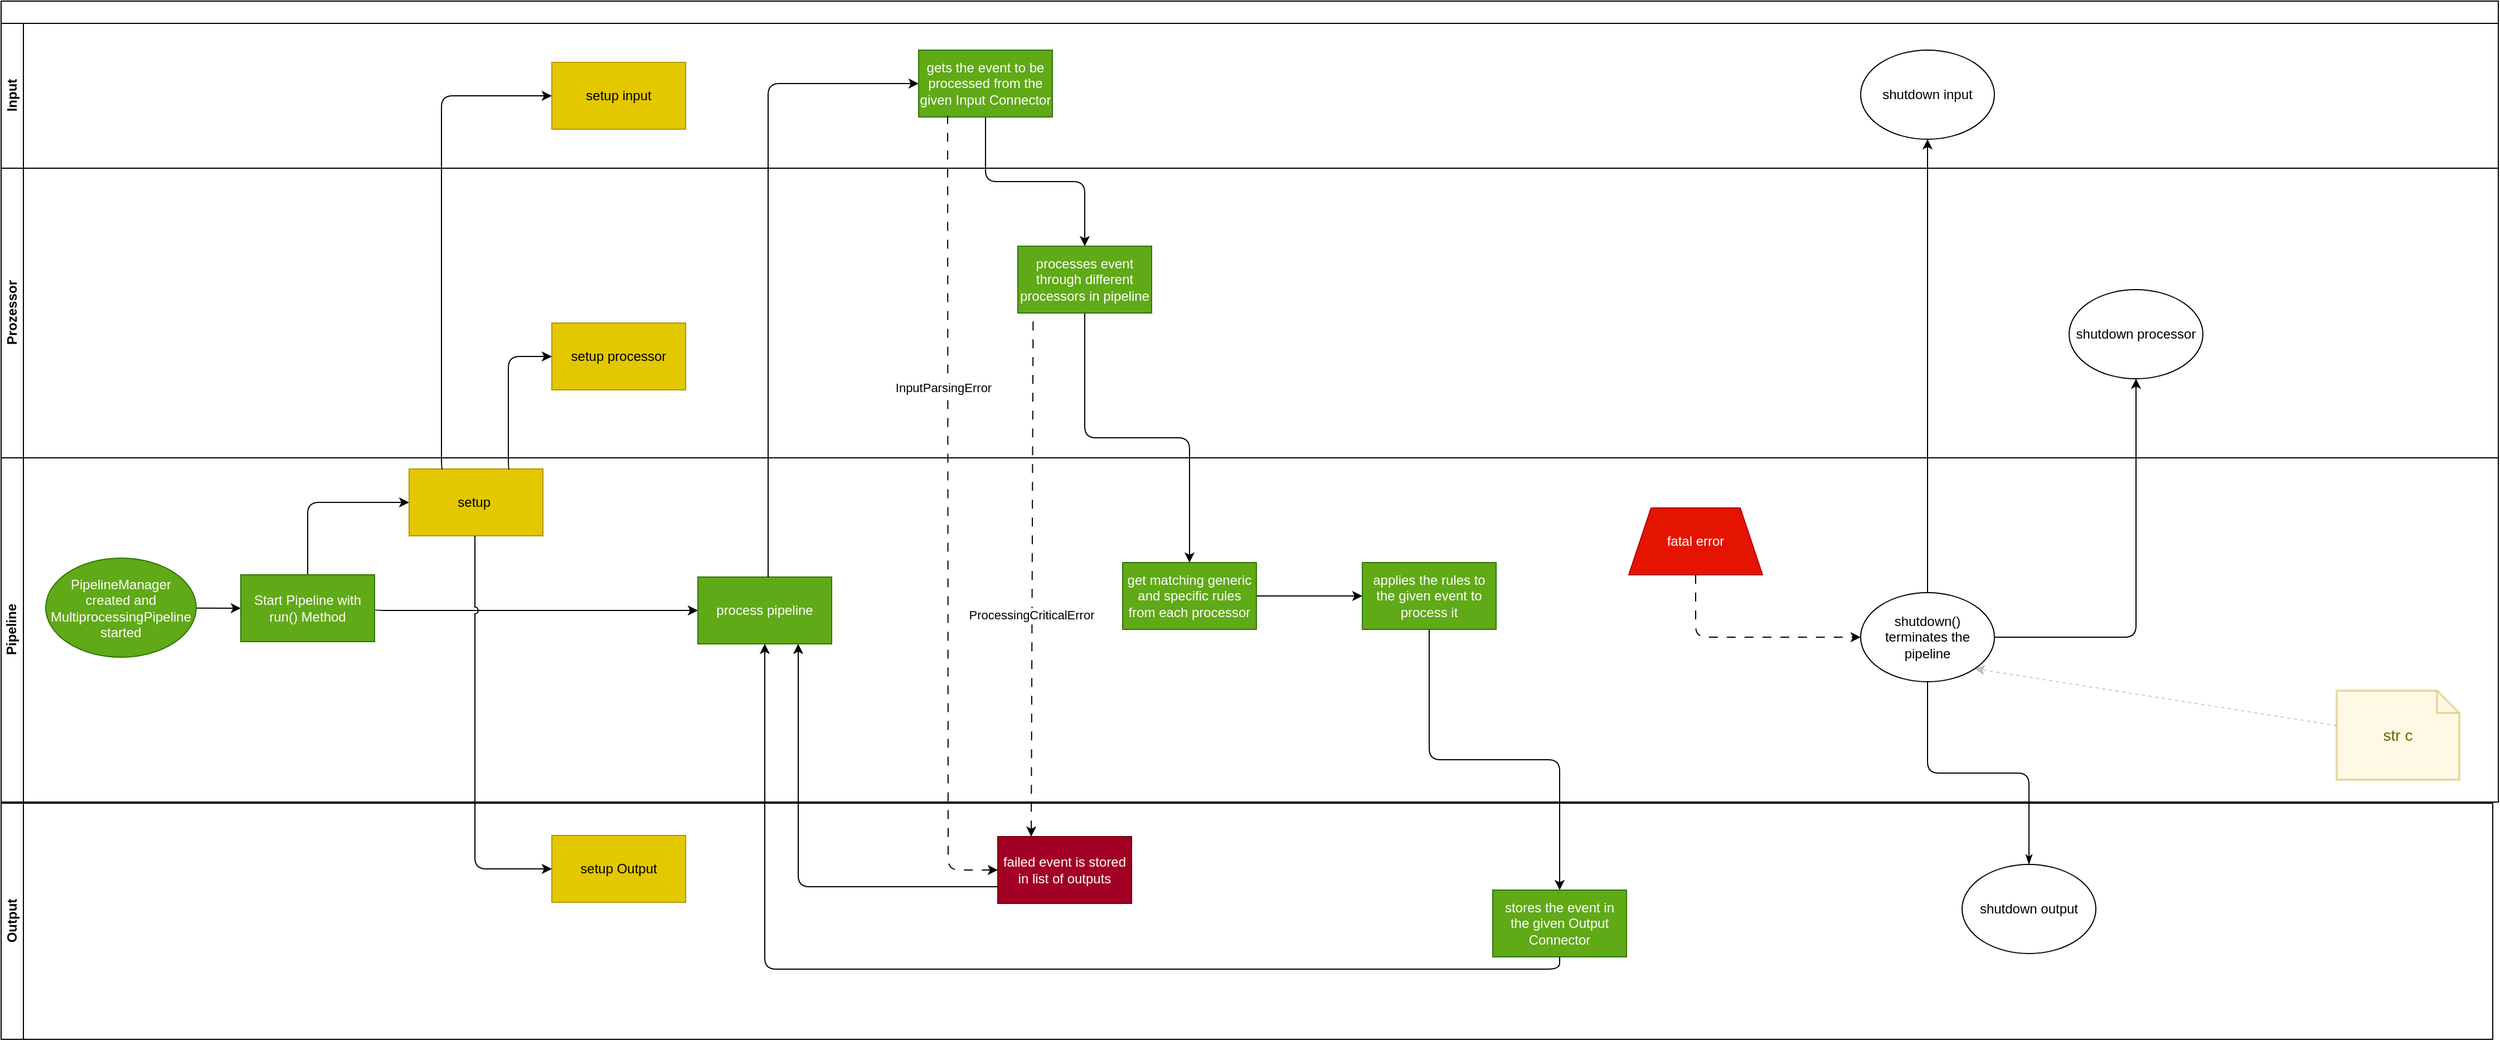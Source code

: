 <mxfile>
    <diagram id="dLlubgwYXh7pxlaa3Xrq" name="Page-1">
        <mxGraphModel dx="832" dy="563" grid="1" gridSize="10" guides="1" tooltips="1" connect="1" arrows="1" fold="1" page="1" pageScale="1" pageWidth="850" pageHeight="1100" math="0" shadow="0">
            <root>
                <mxCell id="0"/>
                <mxCell id="1" parent="0"/>
                <mxCell id="28" value="&lt;br&gt;" style="swimlane;childLayout=stackLayout;resizeParent=1;resizeParentMax=0;horizontal=1;startSize=20;horizontalStack=0;html=1;" parent="1" vertex="1">
                    <mxGeometry x="15" y="41" width="2240" height="719" as="geometry"/>
                </mxCell>
                <mxCell id="29" value="Input" style="swimlane;startSize=20;horizontal=0;html=1;" parent="28" vertex="1">
                    <mxGeometry y="20" width="2240" height="130" as="geometry"/>
                </mxCell>
                <mxCell id="80" value="shutdown input" style="ellipse;whiteSpace=wrap;html=1;" parent="29" vertex="1">
                    <mxGeometry x="1668" y="24" width="120" height="80" as="geometry"/>
                </mxCell>
                <mxCell id="91" value="setup input" style="whiteSpace=wrap;html=1;fillColor=#e3c800;strokeColor=#B09500;fontColor=#000000;rounded=0;" parent="29" vertex="1">
                    <mxGeometry x="494" y="35" width="120" height="60" as="geometry"/>
                </mxCell>
                <mxCell id="31" value="Prozessor" style="swimlane;startSize=20;horizontal=0;html=1;" parent="28" vertex="1">
                    <mxGeometry y="150" width="2240" height="260" as="geometry"/>
                </mxCell>
                <mxCell id="81" value="shutdown processor" style="ellipse;whiteSpace=wrap;html=1;" parent="31" vertex="1">
                    <mxGeometry x="1855" y="109" width="120" height="80" as="geometry"/>
                </mxCell>
                <mxCell id="85" value="setup processor" style="whiteSpace=wrap;html=1;fillColor=#e3c800;strokeColor=#B09500;fontColor=#000000;rounded=0;" parent="31" vertex="1">
                    <mxGeometry x="494" y="139" width="120" height="60" as="geometry"/>
                </mxCell>
                <mxCell id="30" value="Pipeline" style="swimlane;startSize=20;horizontal=0;html=1;" parent="28" vertex="1">
                    <mxGeometry y="410" width="2240" height="309" as="geometry"/>
                </mxCell>
                <mxCell id="73" value="" style="edgeStyle=none;html=1;entryX=0;entryY=0.5;entryDx=0;entryDy=0;" parent="30" source="48" target="71" edge="1">
                    <mxGeometry relative="1" as="geometry">
                        <mxPoint x="255" y="139" as="targetPoint"/>
                    </mxGeometry>
                </mxCell>
                <mxCell id="48" value="PipelineManager created and MultiprocessingPipeline started" style="ellipse;whiteSpace=wrap;html=1;rounded=1;shadow=0;glass=0;sketch=0;fillColor=#60a917;fontColor=#ffffff;strokeColor=#2D7600;" parent="30" vertex="1">
                    <mxGeometry x="40" y="90" width="135" height="89" as="geometry"/>
                </mxCell>
                <mxCell id="84" value="" style="edgeStyle=orthogonalEdgeStyle;html=1;exitX=0.5;exitY=0;exitDx=0;exitDy=0;entryX=0;entryY=0.5;entryDx=0;entryDy=0;" parent="30" source="71" target="83" edge="1">
                    <mxGeometry relative="1" as="geometry"/>
                </mxCell>
                <mxCell id="97" value="" style="jumpStyle=arc;html=1;edgeStyle=orthogonalEdgeStyle;exitX=1;exitY=0.5;exitDx=0;exitDy=0;entryX=0;entryY=0.5;entryDx=0;entryDy=0;" parent="30" source="71" target="94" edge="1">
                    <mxGeometry relative="1" as="geometry">
                        <mxPoint x="665" y="149" as="targetPoint"/>
                        <Array as="points">
                            <mxPoint x="335" y="137"/>
                        </Array>
                    </mxGeometry>
                </mxCell>
                <mxCell id="71" value="Start Pipeline with run() Method" style="rounded=0;whiteSpace=wrap;html=1;fillColor=#60a917;fontColor=#ffffff;strokeColor=#2D7600;" parent="30" vertex="1">
                    <mxGeometry x="215" y="105" width="120" height="60" as="geometry"/>
                </mxCell>
                <mxCell id="83" value="setup&amp;nbsp;" style="whiteSpace=wrap;html=1;fillColor=#e3c800;strokeColor=#B09500;fontColor=#000000;rounded=0;" parent="30" vertex="1">
                    <mxGeometry x="366" y="10" width="120" height="60" as="geometry"/>
                </mxCell>
                <mxCell id="94" value="process pipeline" style="whiteSpace=wrap;html=1;fillColor=#60a917;strokeColor=#2D7600;fontColor=#ffffff;rounded=0;" parent="30" vertex="1">
                    <mxGeometry x="625" y="107" width="120" height="60" as="geometry"/>
                </mxCell>
                <mxCell id="99" value="fatal error" style="shape=trapezoid;perimeter=trapezoidPerimeter;whiteSpace=wrap;html=1;fixedSize=1;fillColor=#e51400;fontColor=#ffffff;strokeColor=#B20000;" parent="30" vertex="1">
                    <mxGeometry x="1460" y="45" width="120" height="60" as="geometry"/>
                </mxCell>
                <mxCell id="103" value="str c" style="shape=note;strokeWidth=2;fontSize=14;size=20;whiteSpace=wrap;html=1;fillColor=#fff2cc;strokeColor=#d6b656;fontColor=#666600;opacity=50;" parent="30" vertex="1">
                    <mxGeometry x="2095" y="209" width="110.0" height="80" as="geometry"/>
                </mxCell>
                <mxCell id="86" value="" style="edgeStyle=orthogonalEdgeStyle;html=1;exitX=0.75;exitY=0;exitDx=0;exitDy=0;entryX=0;entryY=0.5;entryDx=0;entryDy=0;" parent="28" source="83" target="85" edge="1">
                    <mxGeometry relative="1" as="geometry">
                        <mxPoint x="444.0" y="519" as="sourcePoint"/>
                        <mxPoint x="545" y="319" as="targetPoint"/>
                        <Array as="points">
                            <mxPoint x="455" y="420"/>
                            <mxPoint x="455" y="319"/>
                        </Array>
                    </mxGeometry>
                </mxCell>
                <mxCell id="92" value="" style="edgeStyle=orthogonalEdgeStyle;html=1;entryX=0;entryY=0.5;entryDx=0;entryDy=0;exitX=0.25;exitY=0;exitDx=0;exitDy=0;" parent="28" source="83" target="91" edge="1">
                    <mxGeometry relative="1" as="geometry">
                        <Array as="points">
                            <mxPoint x="395" y="420"/>
                            <mxPoint x="395" y="85"/>
                        </Array>
                        <mxPoint x="395" y="399" as="sourcePoint"/>
                        <mxPoint x="444" y="85" as="targetPoint"/>
                    </mxGeometry>
                </mxCell>
                <mxCell id="32" value="Output" style="swimlane;startSize=20;horizontal=0;html=1;" parent="1" vertex="1">
                    <mxGeometry x="15" y="761" width="2235" height="212" as="geometry"/>
                </mxCell>
                <mxCell id="49" value="shutdown() terminates the pipeline" style="ellipse;whiteSpace=wrap;html=1;rounded=1;shadow=0;glass=0;sketch=0;" parent="32" vertex="1">
                    <mxGeometry x="1668" y="-189" width="120" height="80" as="geometry"/>
                </mxCell>
                <mxCell id="61" value="failed event is stored in list of outputs" style="whiteSpace=wrap;html=1;fillColor=#a20025;strokeColor=#6F0000;fontColor=#ffffff;" parent="32" vertex="1">
                    <mxGeometry x="894" y="30" width="120" height="60" as="geometry"/>
                </mxCell>
                <mxCell id="82" value="shutdown output" style="ellipse;whiteSpace=wrap;html=1;" parent="32" vertex="1">
                    <mxGeometry x="1759" y="55" width="120" height="80" as="geometry"/>
                </mxCell>
                <mxCell id="70" value="" style="edgeStyle=orthogonalEdgeStyle;html=1;endArrow=none;endFill=0;startArrow=classicThin;startFill=1;exitX=0.5;exitY=0;exitDx=0;exitDy=0;" parent="32" source="82" target="49" edge="1">
                    <mxGeometry relative="1" as="geometry">
                        <mxPoint x="1801" y="45" as="sourcePoint"/>
                    </mxGeometry>
                </mxCell>
                <mxCell id="89" value="setup Output" style="whiteSpace=wrap;html=1;fillColor=#e3c800;strokeColor=#B09500;fontColor=#000000;rounded=0;" parent="32" vertex="1">
                    <mxGeometry x="494" y="29" width="120" height="60" as="geometry"/>
                </mxCell>
                <mxCell id="36" value="" style="edgeStyle=orthogonalEdgeStyle;html=1;entryX=0;entryY=0.5;entryDx=0;entryDy=0;jumpStyle=arc;" parent="1" source="94" target="34" edge="1">
                    <mxGeometry relative="1" as="geometry">
                        <mxPoint x="108" y="512" as="sourcePoint"/>
                        <mxPoint x="110" y="111" as="targetPoint"/>
                        <Array as="points">
                            <mxPoint x="703" y="115"/>
                        </Array>
                    </mxGeometry>
                </mxCell>
                <mxCell id="38" value="" style="edgeStyle=orthogonalEdgeStyle;html=1;" parent="1" source="34" target="37" edge="1">
                    <mxGeometry relative="1" as="geometry"/>
                </mxCell>
                <mxCell id="34" value="gets the event to be processed from the given Input Connector" style="whiteSpace=wrap;html=1;fillColor=#60a917;fontColor=#ffffff;strokeColor=#2D7600;" parent="1" vertex="1">
                    <mxGeometry x="838" y="85" width="120" height="60" as="geometry"/>
                </mxCell>
                <mxCell id="41" value="" style="edgeStyle=orthogonalEdgeStyle;html=1;entryX=0.5;entryY=0;entryDx=0;entryDy=0;" parent="1" source="37" target="39" edge="1">
                    <mxGeometry relative="1" as="geometry">
                        <mxPoint x="987" y="401" as="targetPoint"/>
                    </mxGeometry>
                </mxCell>
                <mxCell id="37" value="processes event through different processors in pipeline" style="whiteSpace=wrap;html=1;fillColor=#60a917;fontColor=#ffffff;strokeColor=#2D7600;" parent="1" vertex="1">
                    <mxGeometry x="927" y="261" width="120" height="60" as="geometry"/>
                </mxCell>
                <mxCell id="44" value="" style="edgeStyle=orthogonalEdgeStyle;html=1;" parent="1" source="39" target="43" edge="1">
                    <mxGeometry relative="1" as="geometry"/>
                </mxCell>
                <mxCell id="39" value="get matching generic and specific rules from each processor" style="whiteSpace=wrap;html=1;fillColor=#60a917;fontColor=#ffffff;strokeColor=#2D7600;" parent="1" vertex="1">
                    <mxGeometry x="1021" y="545" width="120" height="60" as="geometry"/>
                </mxCell>
                <mxCell id="47" value="" style="edgeStyle=orthogonalEdgeStyle;html=1;entryX=0.5;entryY=0;entryDx=0;entryDy=0;jumpStyle=arc;" parent="1" source="43" target="45" edge="1">
                    <mxGeometry relative="1" as="geometry">
                        <mxPoint x="1296" y="640" as="targetPoint"/>
                    </mxGeometry>
                </mxCell>
                <mxCell id="43" value="applies the rules to the given event to process it" style="whiteSpace=wrap;html=1;fillColor=#60a917;fontColor=#ffffff;strokeColor=#2D7600;" parent="1" vertex="1">
                    <mxGeometry x="1236" y="545" width="120" height="60" as="geometry"/>
                </mxCell>
                <mxCell id="62" value="" style="edgeStyle=orthogonalEdgeStyle;html=1;endArrow=none;endFill=0;startArrow=classic;startFill=1;entryX=0;entryY=0.75;entryDx=0;entryDy=0;" parent="1" source="94" target="61" edge="1">
                    <mxGeometry relative="1" as="geometry">
                        <mxPoint x="700" y="630" as="sourcePoint"/>
                        <Array as="points">
                            <mxPoint x="730" y="836"/>
                        </Array>
                        <mxPoint x="1029" y="996" as="targetPoint"/>
                    </mxGeometry>
                </mxCell>
                <mxCell id="45" value="stores the event in the given Output Connector" style="whiteSpace=wrap;html=1;fillColor=#60a917;fontColor=#ffffff;strokeColor=#2D7600;" parent="1" vertex="1">
                    <mxGeometry x="1353" y="839" width="120" height="60" as="geometry"/>
                </mxCell>
                <mxCell id="64" value="" style="html=1;startArrow=classic;startFill=1;endArrow=none;endFill=0;entryX=0.156;entryY=1;entryDx=0;entryDy=0;entryPerimeter=0;exitX=0.25;exitY=0;exitDx=0;exitDy=0;dashed=1;dashPattern=8 8;" parent="1" source="61" edge="1">
                    <mxGeometry relative="1" as="geometry">
                        <mxPoint x="941.2" y="784.74" as="sourcePoint"/>
                        <mxPoint x="940.72" y="321" as="targetPoint"/>
                    </mxGeometry>
                </mxCell>
                <mxCell id="68" value="ProcessingCriticalError" style="edgeLabel;html=1;align=center;verticalAlign=middle;resizable=0;points=[];" parent="64" vertex="1" connectable="0">
                    <mxGeometry x="-0.15" y="1" relative="1" as="geometry">
                        <mxPoint y="1" as="offset"/>
                    </mxGeometry>
                </mxCell>
                <mxCell id="66" value="" style="edgeStyle=orthogonalEdgeStyle;html=1;startArrow=classic;startFill=1;endArrow=none;endFill=0;entryX=0.25;entryY=1;entryDx=0;entryDy=0;exitX=0;exitY=0.5;exitDx=0;exitDy=0;dashed=1;dashPattern=8 8;" parent="1" source="61" edge="1">
                    <mxGeometry relative="1" as="geometry">
                        <mxPoint x="901" y="816" as="sourcePoint"/>
                        <mxPoint x="864" y="144" as="targetPoint"/>
                    </mxGeometry>
                </mxCell>
                <mxCell id="67" value="InputParsingError" style="edgeLabel;html=1;align=center;verticalAlign=middle;resizable=0;points=[];" parent="66" vertex="1" connectable="0">
                    <mxGeometry x="-0.05" y="5" relative="1" as="geometry">
                        <mxPoint y="-135" as="offset"/>
                    </mxGeometry>
                </mxCell>
                <mxCell id="77" value="" style="edgeStyle=orthogonalEdgeStyle;html=1;startArrow=none;startFill=0;endArrow=classic;endFill=1;" parent="1" source="49" target="81" edge="1">
                    <mxGeometry relative="1" as="geometry">
                        <mxPoint x="1867" y="381" as="targetPoint"/>
                    </mxGeometry>
                </mxCell>
                <mxCell id="79" value="" style="edgeStyle=none;html=1;startArrow=none;startFill=0;endArrow=classic;endFill=1;entryX=0.5;entryY=1;entryDx=0;entryDy=0;" parent="1" source="49" target="80" edge="1">
                    <mxGeometry relative="1" as="geometry">
                        <mxPoint x="1743" y="170" as="targetPoint"/>
                    </mxGeometry>
                </mxCell>
                <mxCell id="90" value="" style="edgeStyle=orthogonalEdgeStyle;html=1;jumpStyle=arc;entryX=0;entryY=0.5;entryDx=0;entryDy=0;" parent="1" source="83" target="89" edge="1">
                    <mxGeometry relative="1" as="geometry">
                        <mxPoint x="490" y="620" as="sourcePoint"/>
                        <Array as="points">
                            <mxPoint x="440" y="820"/>
                        </Array>
                    </mxGeometry>
                </mxCell>
                <mxCell id="56" value="" style="edgeStyle=orthogonalEdgeStyle;html=1;jumpStyle=arc;exitX=0.5;exitY=1;exitDx=0;exitDy=0;" parent="1" source="45" target="94" edge="1">
                    <mxGeometry relative="1" as="geometry">
                        <mxPoint x="1518.5" y="122.5" as="targetPoint"/>
                        <mxPoint x="1534" y="679.5" as="sourcePoint"/>
                        <Array as="points">
                            <mxPoint x="1413" y="910"/>
                            <mxPoint x="700" y="910"/>
                        </Array>
                    </mxGeometry>
                </mxCell>
                <mxCell id="102" value="" style="endArrow=classic;html=1;entryX=0;entryY=0.5;entryDx=0;entryDy=0;dashed=1;dashPattern=8 8;edgeStyle=orthogonalEdgeStyle;exitX=0.5;exitY=1;exitDx=0;exitDy=0;" parent="1" source="99" target="49" edge="1">
                    <mxGeometry width="50" height="50" relative="1" as="geometry">
                        <mxPoint x="1579" y="520" as="sourcePoint"/>
                        <mxPoint x="1535.5" y="631" as="targetPoint"/>
                    </mxGeometry>
                </mxCell>
                <mxCell id="104" style="edgeStyle=none;html=1;entryX=1;entryY=1;entryDx=0;entryDy=0;dashed=1;opacity=20;" edge="1" parent="1" source="103" target="49">
                    <mxGeometry relative="1" as="geometry"/>
                </mxCell>
            </root>
        </mxGraphModel>
    </diagram>
</mxfile>